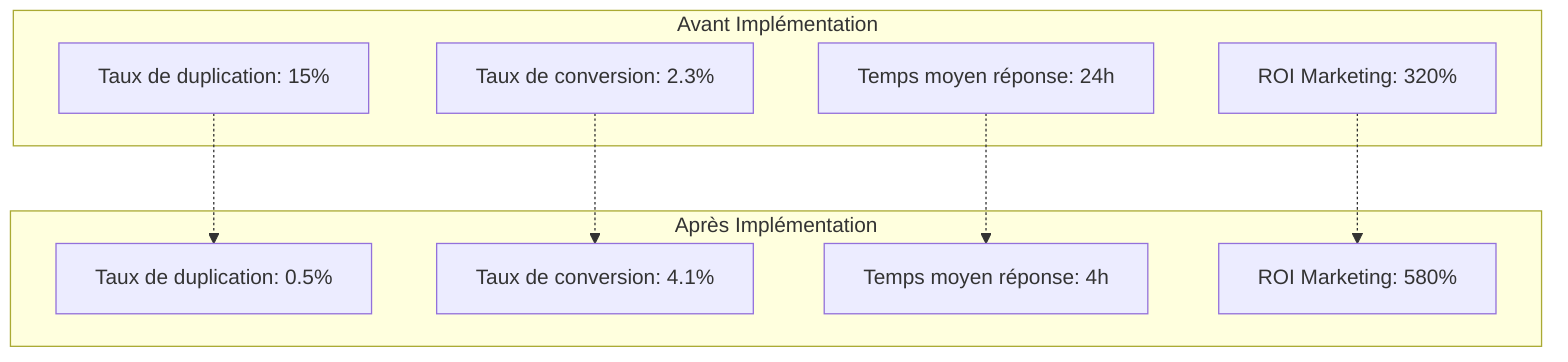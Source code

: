 graph TB
    subgraph "Avant Implémentation"
        A1[Taux de duplication: 15%]
        B1[Taux de conversion: 2.3%]
        C1[Temps moyen réponse: 24h]
        D1[ROI Marketing: 320%]
    end
    
    subgraph "Après Implémentation"
        A2[Taux de duplication: 0.5%]
        B2[Taux de conversion: 4.1%]
        C2[Temps moyen réponse: 4h] 
        D2[ROI Marketing: 580%]
    end
    
    A1 -.-> A2
    B1 -.-> B2
    C1 -.-> C2
    D1 -.-> D2